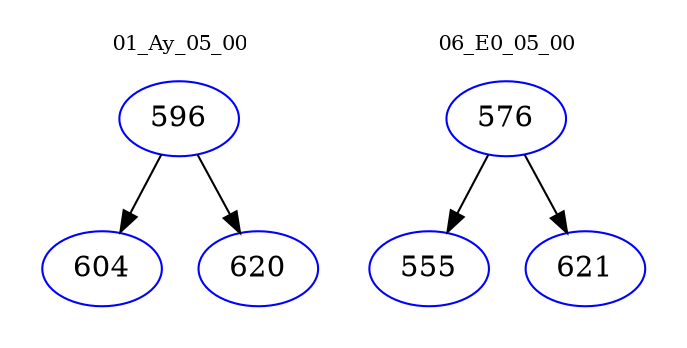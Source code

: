 digraph{
subgraph cluster_0 {
color = white
label = "01_Ay_05_00";
fontsize=10;
T0_596 [label="596", color="blue"]
T0_596 -> T0_604 [color="black"]
T0_604 [label="604", color="blue"]
T0_596 -> T0_620 [color="black"]
T0_620 [label="620", color="blue"]
}
subgraph cluster_1 {
color = white
label = "06_E0_05_00";
fontsize=10;
T1_576 [label="576", color="blue"]
T1_576 -> T1_555 [color="black"]
T1_555 [label="555", color="blue"]
T1_576 -> T1_621 [color="black"]
T1_621 [label="621", color="blue"]
}
}
